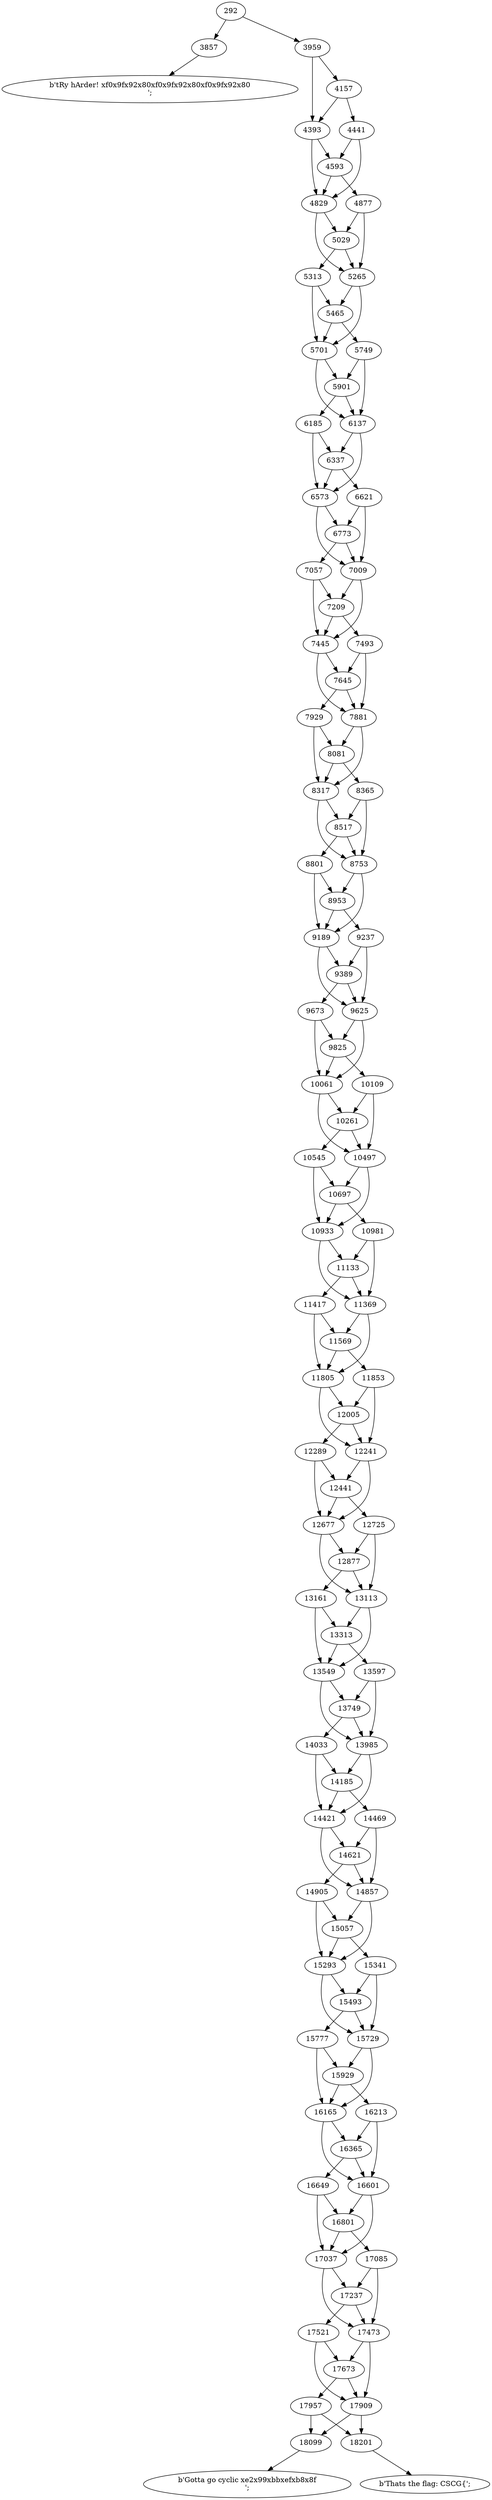 digraph control_flow {
292 -> 3857;
292 -> 3959;
3959 -> 4157;
3959 -> 4393;
4393 -> 4593;
4393 -> 4829;
4829 -> 5029;
4829 -> 5265;
5265 -> 5465;
5265 -> 5701;
5701 -> 5901;
5701 -> 6137;
6137 -> 6337;
6137 -> 6573;
6573 -> 6773;
6573 -> 7009;
7009 -> 7209;
7009 -> 7445;
7445 -> 7645;
7445 -> 7881;
7881 -> 8081;
7881 -> 8317;
8317 -> 8517;
8317 -> 8753;
8753 -> 8953;
8753 -> 9189;
9189 -> 9389;
9189 -> 9625;
9625 -> 9825;
9625 -> 10061;
10061 -> 10261;
10061 -> 10497;
10497 -> 10697;
10497 -> 10933;
10933 -> 11133;
10933 -> 11369;
11369 -> 11569;
11369 -> 11805;
11805 -> 12005;
11805 -> 12241;
12241 -> 12441;
12241 -> 12677;
12677 -> 12877;
12677 -> 13113;
13113 -> 13313;
13113 -> 13549;
13549 -> 13749;
13549 -> 13985;
13985 -> 14185;
13985 -> 14421;
14421 -> 14621;
14421 -> 14857;
14857 -> 15057;
14857 -> 15293;
15293 -> 15493;
15293 -> 15729;
15729 -> 15929;
15729 -> 16165;
16165 -> 16365;
16165 -> 16601;
16601 -> 16801;
16601 -> 17037;
17037 -> 17237;
17037 -> 17473;
17473 -> 17673;
17473 -> 17909;
17909 -> 18099;
17909 -> 18201;
18201 -> "b'Thats the flag: CSCG{';"18099 -> "b'Gotta go cyclic \xe2\x99\xbb\xef\xb8\x8f\n';"17673 -> 17909;
17673 -> 17957;
17957 -> 18099;
17957 -> 18201;
17237 -> 17473;
17237 -> 17521;
17521 -> 17673;
17521 -> 17909;
16801 -> 17037;
16801 -> 17085;
17085 -> 17237;
17085 -> 17473;
16365 -> 16601;
16365 -> 16649;
16649 -> 16801;
16649 -> 17037;
15929 -> 16165;
15929 -> 16213;
16213 -> 16365;
16213 -> 16601;
15493 -> 15729;
15493 -> 15777;
15777 -> 15929;
15777 -> 16165;
15057 -> 15293;
15057 -> 15341;
15341 -> 15493;
15341 -> 15729;
14621 -> 14857;
14621 -> 14905;
14905 -> 15057;
14905 -> 15293;
14185 -> 14421;
14185 -> 14469;
14469 -> 14621;
14469 -> 14857;
13749 -> 13985;
13749 -> 14033;
14033 -> 14185;
14033 -> 14421;
13313 -> 13549;
13313 -> 13597;
13597 -> 13749;
13597 -> 13985;
12877 -> 13113;
12877 -> 13161;
13161 -> 13313;
13161 -> 13549;
12441 -> 12677;
12441 -> 12725;
12725 -> 12877;
12725 -> 13113;
12005 -> 12241;
12005 -> 12289;
12289 -> 12441;
12289 -> 12677;
11569 -> 11805;
11569 -> 11853;
11853 -> 12005;
11853 -> 12241;
11133 -> 11369;
11133 -> 11417;
11417 -> 11569;
11417 -> 11805;
10697 -> 10933;
10697 -> 10981;
10981 -> 11133;
10981 -> 11369;
10261 -> 10497;
10261 -> 10545;
10545 -> 10697;
10545 -> 10933;
9825 -> 10061;
9825 -> 10109;
10109 -> 10261;
10109 -> 10497;
9389 -> 9625;
9389 -> 9673;
9673 -> 9825;
9673 -> 10061;
8953 -> 9189;
8953 -> 9237;
9237 -> 9389;
9237 -> 9625;
8517 -> 8753;
8517 -> 8801;
8801 -> 8953;
8801 -> 9189;
8081 -> 8317;
8081 -> 8365;
8365 -> 8517;
8365 -> 8753;
7645 -> 7881;
7645 -> 7929;
7929 -> 8081;
7929 -> 8317;
7209 -> 7445;
7209 -> 7493;
7493 -> 7645;
7493 -> 7881;
6773 -> 7009;
6773 -> 7057;
7057 -> 7209;
7057 -> 7445;
6337 -> 6573;
6337 -> 6621;
6621 -> 6773;
6621 -> 7009;
5901 -> 6137;
5901 -> 6185;
6185 -> 6337;
6185 -> 6573;
5465 -> 5701;
5465 -> 5749;
5749 -> 5901;
5749 -> 6137;
5029 -> 5265;
5029 -> 5313;
5313 -> 5465;
5313 -> 5701;
4593 -> 4829;
4593 -> 4877;
4877 -> 5029;
4877 -> 5265;
4157 -> 4393;
4157 -> 4441;
4441 -> 4593;
4441 -> 4829;
3857 -> "b'tRy hArder! \xf0\x9f\x92\x80\xf0\x9f\x92\x80\xf0\x9f\x92\x80\n';"}